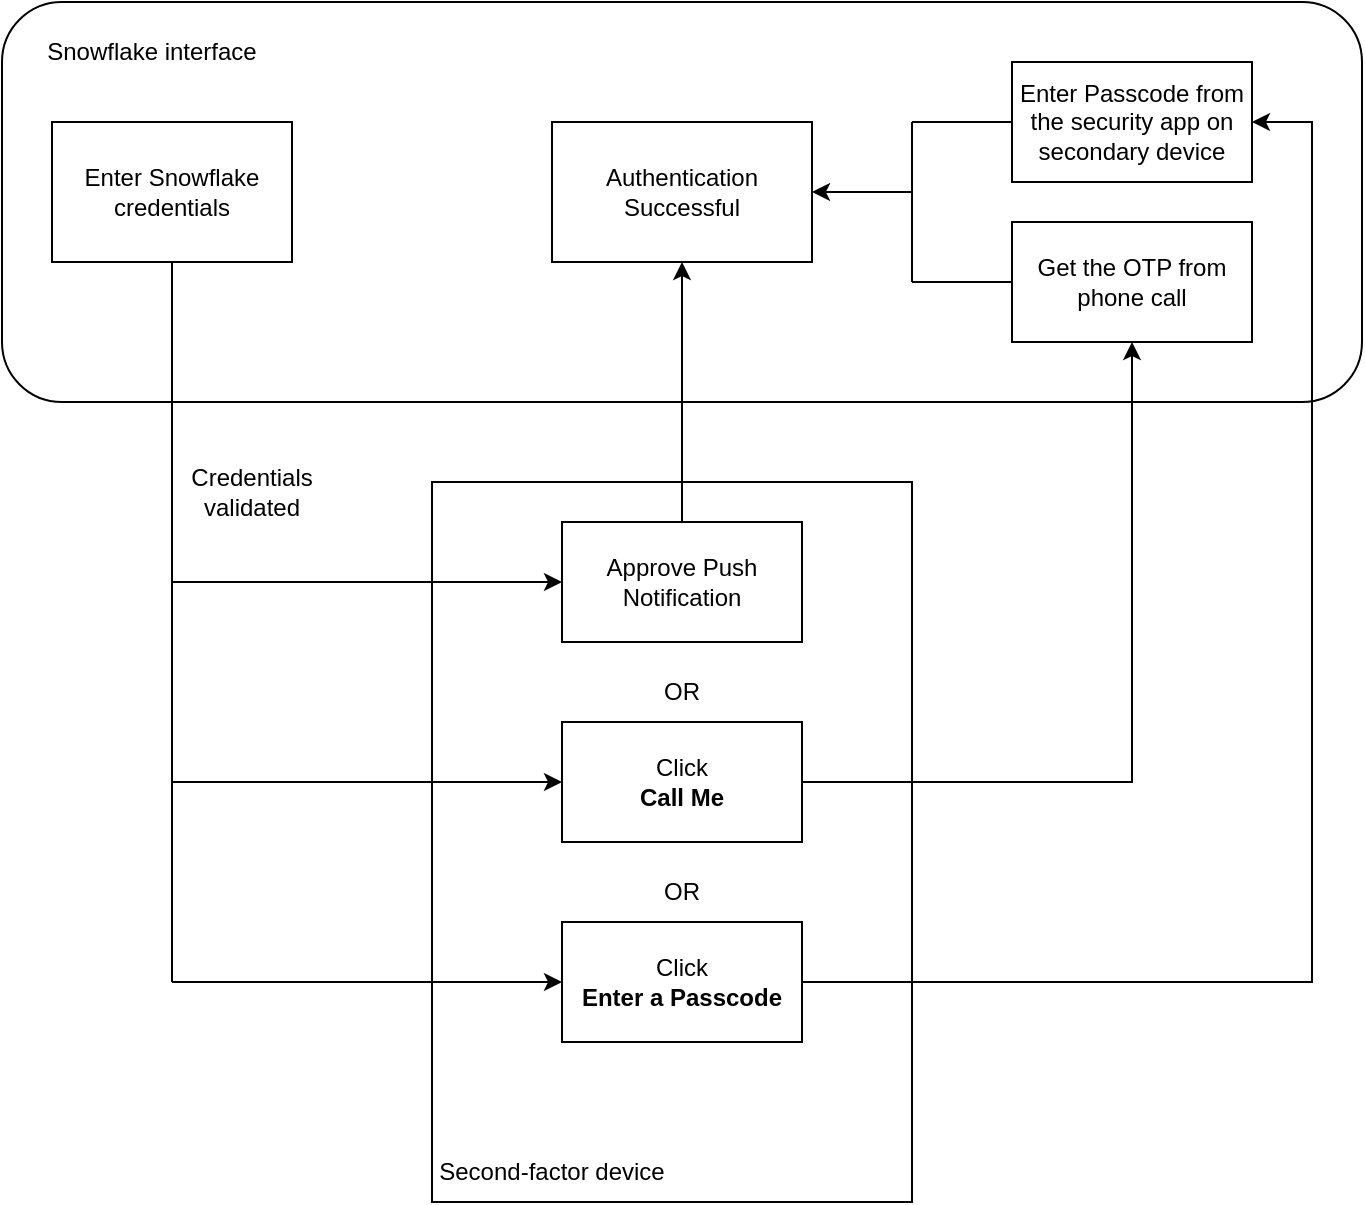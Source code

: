 <mxfile version="23.0.2" type="github">
  <diagram name="Page-1" id="LE1HiTj0I1qf5pSyFkvM">
    <mxGraphModel dx="1426" dy="751" grid="1" gridSize="10" guides="1" tooltips="1" connect="1" arrows="1" fold="1" page="1" pageScale="1" pageWidth="850" pageHeight="1100" math="0" shadow="0">
      <root>
        <mxCell id="0" />
        <mxCell id="1" parent="0" />
        <mxCell id="qIR4QDLseg0OJ-4mGdCd-1" value="" style="rounded=1;whiteSpace=wrap;html=1;" vertex="1" parent="1">
          <mxGeometry x="75" y="40" width="680" height="200" as="geometry" />
        </mxCell>
        <mxCell id="qIR4QDLseg0OJ-4mGdCd-2" value="Snowflake interface" style="text;html=1;strokeColor=none;fillColor=none;align=center;verticalAlign=middle;whiteSpace=wrap;rounded=0;" vertex="1" parent="1">
          <mxGeometry x="90" y="50" width="120" height="30" as="geometry" />
        </mxCell>
        <mxCell id="qIR4QDLseg0OJ-4mGdCd-4" value="Enter Snowflake credentials" style="rounded=0;whiteSpace=wrap;html=1;" vertex="1" parent="1">
          <mxGeometry x="100" y="100" width="120" height="70" as="geometry" />
        </mxCell>
        <mxCell id="qIR4QDLseg0OJ-4mGdCd-6" value="" style="rounded=0;whiteSpace=wrap;html=1;" vertex="1" parent="1">
          <mxGeometry x="290" y="280" width="240" height="360" as="geometry" />
        </mxCell>
        <mxCell id="qIR4QDLseg0OJ-4mGdCd-7" value="" style="endArrow=none;html=1;rounded=0;entryX=0.5;entryY=1;entryDx=0;entryDy=0;" edge="1" parent="1" target="qIR4QDLseg0OJ-4mGdCd-4">
          <mxGeometry width="50" height="50" relative="1" as="geometry">
            <mxPoint x="160" y="530" as="sourcePoint" />
            <mxPoint x="160.06" y="177" as="targetPoint" />
          </mxGeometry>
        </mxCell>
        <mxCell id="qIR4QDLseg0OJ-4mGdCd-8" value="Approve Push Notification" style="rounded=0;whiteSpace=wrap;html=1;" vertex="1" parent="1">
          <mxGeometry x="355" y="300" width="120" height="60" as="geometry" />
        </mxCell>
        <mxCell id="qIR4QDLseg0OJ-4mGdCd-9" value="Click &lt;br&gt;&lt;b&gt;Call Me&lt;/b&gt;" style="rounded=0;whiteSpace=wrap;html=1;" vertex="1" parent="1">
          <mxGeometry x="355" y="400" width="120" height="60" as="geometry" />
        </mxCell>
        <mxCell id="qIR4QDLseg0OJ-4mGdCd-10" value="Click&lt;br&gt;&lt;b&gt;Enter a Passcode&lt;/b&gt;" style="rounded=0;whiteSpace=wrap;html=1;" vertex="1" parent="1">
          <mxGeometry x="355" y="500" width="120" height="60" as="geometry" />
        </mxCell>
        <mxCell id="qIR4QDLseg0OJ-4mGdCd-11" value="" style="endArrow=classic;html=1;rounded=0;entryX=0;entryY=0.5;entryDx=0;entryDy=0;" edge="1" parent="1" target="qIR4QDLseg0OJ-4mGdCd-10">
          <mxGeometry width="50" height="50" relative="1" as="geometry">
            <mxPoint x="160" y="530" as="sourcePoint" />
            <mxPoint x="445" y="330" as="targetPoint" />
          </mxGeometry>
        </mxCell>
        <mxCell id="qIR4QDLseg0OJ-4mGdCd-12" value="" style="endArrow=classic;html=1;rounded=0;entryX=0;entryY=0.5;entryDx=0;entryDy=0;" edge="1" parent="1" target="qIR4QDLseg0OJ-4mGdCd-9">
          <mxGeometry width="50" height="50" relative="1" as="geometry">
            <mxPoint x="160" y="430" as="sourcePoint" />
            <mxPoint x="445" y="330" as="targetPoint" />
          </mxGeometry>
        </mxCell>
        <mxCell id="qIR4QDLseg0OJ-4mGdCd-13" value="" style="endArrow=classic;html=1;rounded=0;entryX=0;entryY=0.5;entryDx=0;entryDy=0;" edge="1" parent="1" target="qIR4QDLseg0OJ-4mGdCd-8">
          <mxGeometry width="50" height="50" relative="1" as="geometry">
            <mxPoint x="160" y="330" as="sourcePoint" />
            <mxPoint x="255" y="330" as="targetPoint" />
          </mxGeometry>
        </mxCell>
        <mxCell id="qIR4QDLseg0OJ-4mGdCd-15" value="OR" style="text;html=1;strokeColor=none;fillColor=none;align=center;verticalAlign=middle;whiteSpace=wrap;rounded=0;" vertex="1" parent="1">
          <mxGeometry x="385" y="370" width="60" height="30" as="geometry" />
        </mxCell>
        <mxCell id="qIR4QDLseg0OJ-4mGdCd-17" value="OR" style="text;html=1;strokeColor=none;fillColor=none;align=center;verticalAlign=middle;whiteSpace=wrap;rounded=0;" vertex="1" parent="1">
          <mxGeometry x="385" y="470" width="60" height="30" as="geometry" />
        </mxCell>
        <mxCell id="qIR4QDLseg0OJ-4mGdCd-18" value="Authentication Successful" style="rounded=0;whiteSpace=wrap;html=1;" vertex="1" parent="1">
          <mxGeometry x="350" y="100" width="130" height="70" as="geometry" />
        </mxCell>
        <mxCell id="qIR4QDLseg0OJ-4mGdCd-19" value="Enter Passcode from the security app on secondary device" style="rounded=0;whiteSpace=wrap;html=1;" vertex="1" parent="1">
          <mxGeometry x="580" y="70" width="120" height="60" as="geometry" />
        </mxCell>
        <mxCell id="qIR4QDLseg0OJ-4mGdCd-20" value="Get the OTP from phone call" style="rounded=0;whiteSpace=wrap;html=1;" vertex="1" parent="1">
          <mxGeometry x="580" y="150" width="120" height="60" as="geometry" />
        </mxCell>
        <mxCell id="qIR4QDLseg0OJ-4mGdCd-21" value="" style="endArrow=classic;html=1;rounded=0;exitX=0.5;exitY=0;exitDx=0;exitDy=0;entryX=0.5;entryY=1;entryDx=0;entryDy=0;" edge="1" parent="1" source="qIR4QDLseg0OJ-4mGdCd-8" target="qIR4QDLseg0OJ-4mGdCd-18">
          <mxGeometry width="50" height="50" relative="1" as="geometry">
            <mxPoint x="495" y="410" as="sourcePoint" />
            <mxPoint x="545" y="360" as="targetPoint" />
          </mxGeometry>
        </mxCell>
        <mxCell id="qIR4QDLseg0OJ-4mGdCd-22" value="" style="endArrow=classic;html=1;rounded=0;exitX=1;exitY=0.5;exitDx=0;exitDy=0;entryX=0.5;entryY=1;entryDx=0;entryDy=0;" edge="1" parent="1" source="qIR4QDLseg0OJ-4mGdCd-9" target="qIR4QDLseg0OJ-4mGdCd-20">
          <mxGeometry width="50" height="50" relative="1" as="geometry">
            <mxPoint x="400" y="410" as="sourcePoint" />
            <mxPoint x="450" y="360" as="targetPoint" />
            <Array as="points">
              <mxPoint x="640" y="430" />
            </Array>
          </mxGeometry>
        </mxCell>
        <mxCell id="qIR4QDLseg0OJ-4mGdCd-23" value="" style="endArrow=classic;html=1;rounded=0;exitX=1;exitY=0.5;exitDx=0;exitDy=0;entryX=1;entryY=0.5;entryDx=0;entryDy=0;" edge="1" parent="1" source="qIR4QDLseg0OJ-4mGdCd-10" target="qIR4QDLseg0OJ-4mGdCd-19">
          <mxGeometry width="50" height="50" relative="1" as="geometry">
            <mxPoint x="400" y="410" as="sourcePoint" />
            <mxPoint x="450" y="360" as="targetPoint" />
            <Array as="points">
              <mxPoint x="730" y="530" />
              <mxPoint x="730" y="100" />
            </Array>
          </mxGeometry>
        </mxCell>
        <mxCell id="qIR4QDLseg0OJ-4mGdCd-27" value="" style="endArrow=none;html=1;rounded=0;" edge="1" parent="1">
          <mxGeometry width="50" height="50" relative="1" as="geometry">
            <mxPoint x="530" y="100" as="sourcePoint" />
            <mxPoint x="580" y="100" as="targetPoint" />
          </mxGeometry>
        </mxCell>
        <mxCell id="qIR4QDLseg0OJ-4mGdCd-28" value="" style="endArrow=none;html=1;rounded=0;entryX=0;entryY=0.5;entryDx=0;entryDy=0;" edge="1" parent="1" target="qIR4QDLseg0OJ-4mGdCd-20">
          <mxGeometry width="50" height="50" relative="1" as="geometry">
            <mxPoint x="530" y="180" as="sourcePoint" />
            <mxPoint x="580" y="170" as="targetPoint" />
          </mxGeometry>
        </mxCell>
        <mxCell id="qIR4QDLseg0OJ-4mGdCd-29" value="" style="endArrow=none;html=1;rounded=0;" edge="1" parent="1">
          <mxGeometry width="50" height="50" relative="1" as="geometry">
            <mxPoint x="530" y="180" as="sourcePoint" />
            <mxPoint x="530" y="100" as="targetPoint" />
          </mxGeometry>
        </mxCell>
        <mxCell id="qIR4QDLseg0OJ-4mGdCd-30" value="" style="endArrow=classic;html=1;rounded=0;entryX=1;entryY=0.5;entryDx=0;entryDy=0;" edge="1" parent="1" target="qIR4QDLseg0OJ-4mGdCd-18">
          <mxGeometry width="50" height="50" relative="1" as="geometry">
            <mxPoint x="530" y="135" as="sourcePoint" />
            <mxPoint x="550" y="50" as="targetPoint" />
          </mxGeometry>
        </mxCell>
        <mxCell id="qIR4QDLseg0OJ-4mGdCd-31" value="Second-factor device" style="text;html=1;strokeColor=none;fillColor=none;align=center;verticalAlign=middle;whiteSpace=wrap;rounded=0;" vertex="1" parent="1">
          <mxGeometry x="290" y="610" width="120" height="30" as="geometry" />
        </mxCell>
        <mxCell id="qIR4QDLseg0OJ-4mGdCd-32" value="Credentials validated" style="text;html=1;strokeColor=none;fillColor=none;align=center;verticalAlign=middle;whiteSpace=wrap;rounded=0;" vertex="1" parent="1">
          <mxGeometry x="170" y="270" width="60" height="30" as="geometry" />
        </mxCell>
      </root>
    </mxGraphModel>
  </diagram>
</mxfile>
